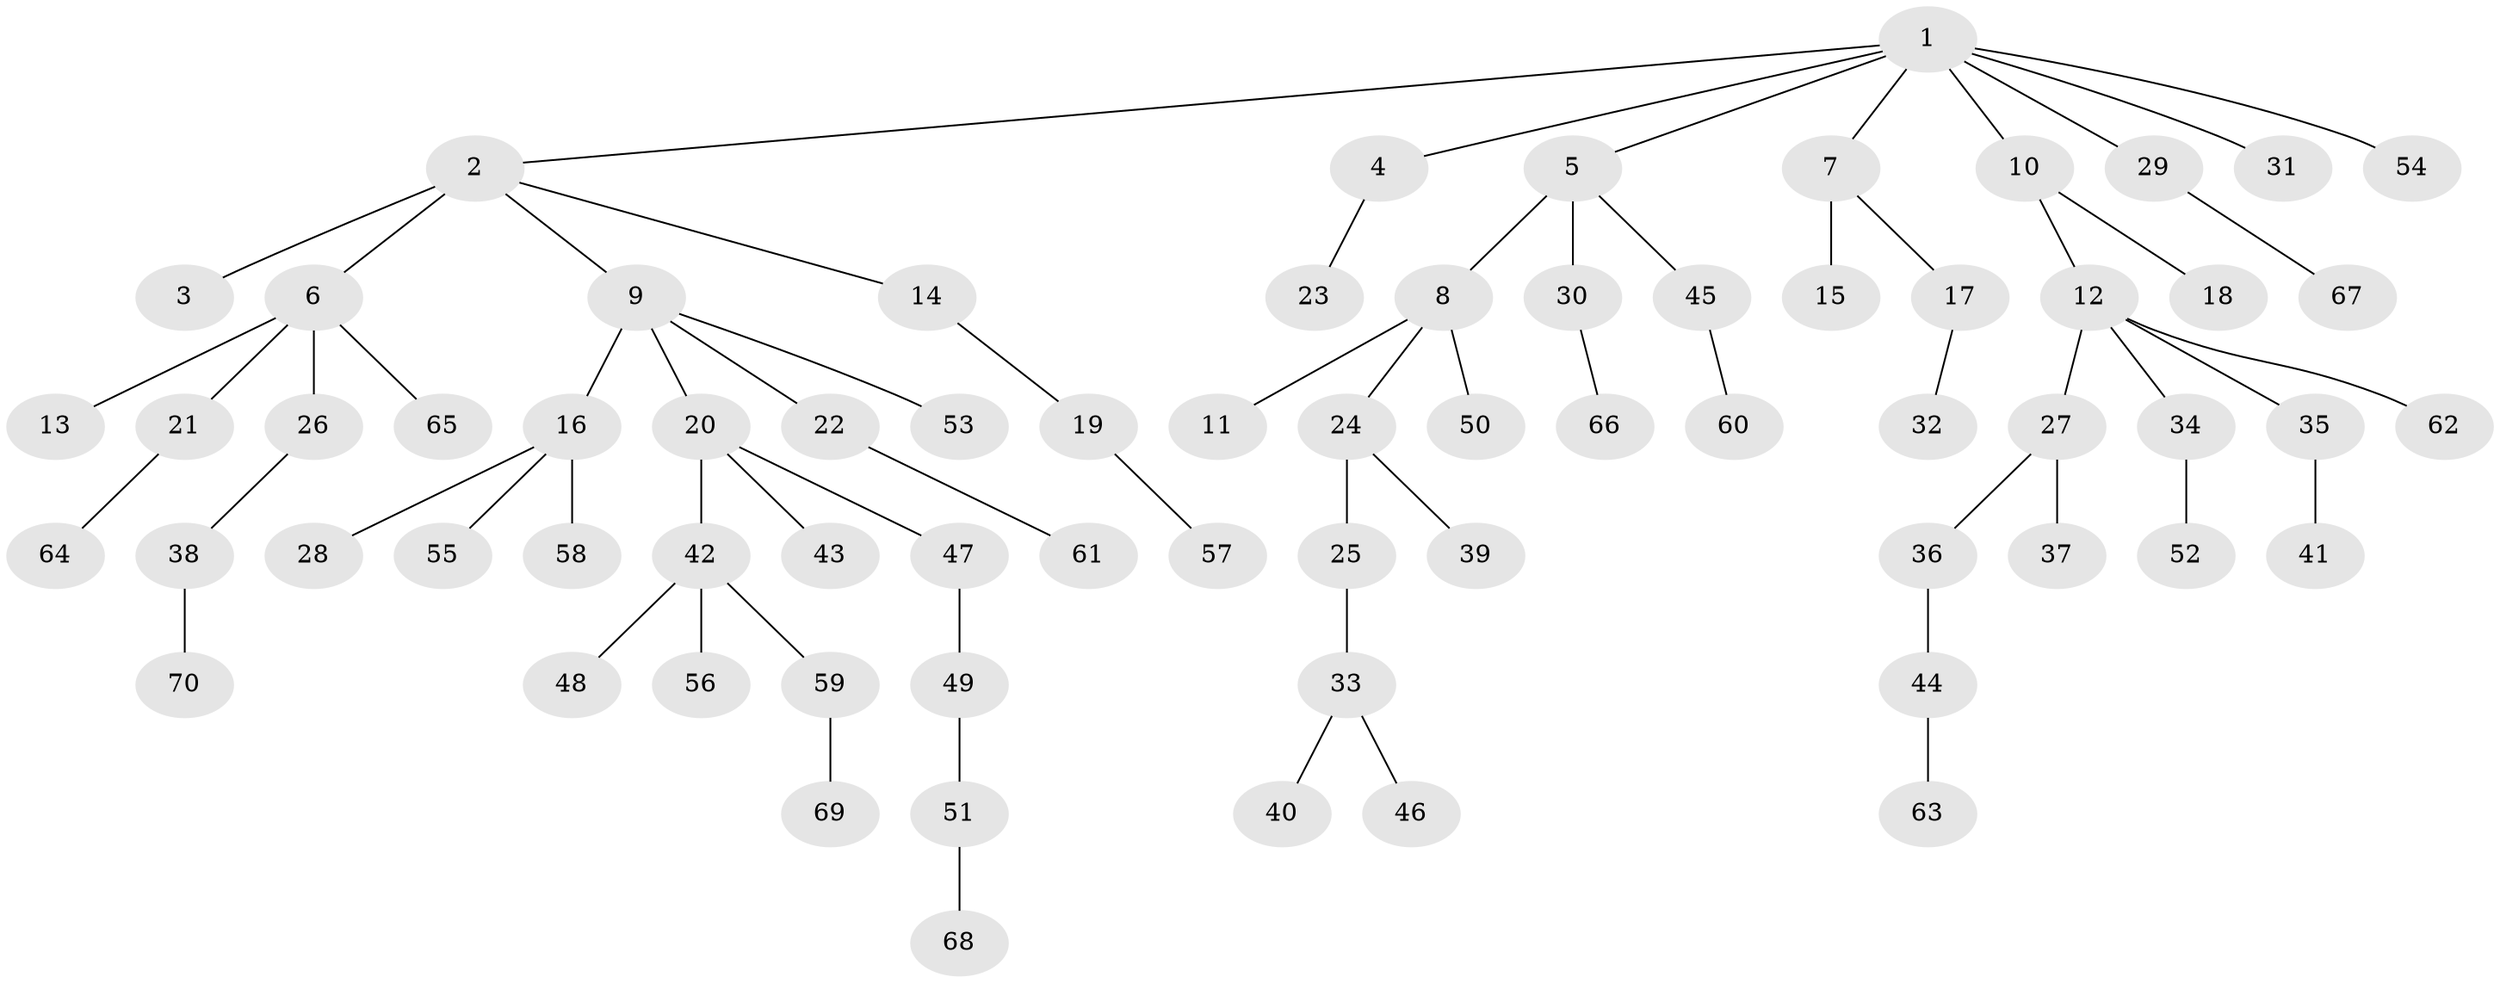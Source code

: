// original degree distribution, {9: 0.007194244604316547, 5: 0.02877697841726619, 3: 0.1510791366906475, 6: 0.02877697841726619, 4: 0.050359712230215826, 7: 0.007194244604316547, 2: 0.17266187050359713, 1: 0.5539568345323741}
// Generated by graph-tools (version 1.1) at 2025/36/03/09/25 02:36:42]
// undirected, 70 vertices, 69 edges
graph export_dot {
graph [start="1"]
  node [color=gray90,style=filled];
  1;
  2;
  3;
  4;
  5;
  6;
  7;
  8;
  9;
  10;
  11;
  12;
  13;
  14;
  15;
  16;
  17;
  18;
  19;
  20;
  21;
  22;
  23;
  24;
  25;
  26;
  27;
  28;
  29;
  30;
  31;
  32;
  33;
  34;
  35;
  36;
  37;
  38;
  39;
  40;
  41;
  42;
  43;
  44;
  45;
  46;
  47;
  48;
  49;
  50;
  51;
  52;
  53;
  54;
  55;
  56;
  57;
  58;
  59;
  60;
  61;
  62;
  63;
  64;
  65;
  66;
  67;
  68;
  69;
  70;
  1 -- 2 [weight=1.0];
  1 -- 4 [weight=1.0];
  1 -- 5 [weight=1.0];
  1 -- 7 [weight=1.0];
  1 -- 10 [weight=1.0];
  1 -- 29 [weight=1.0];
  1 -- 31 [weight=1.0];
  1 -- 54 [weight=1.0];
  2 -- 3 [weight=2.0];
  2 -- 6 [weight=1.0];
  2 -- 9 [weight=1.0];
  2 -- 14 [weight=1.0];
  4 -- 23 [weight=1.0];
  5 -- 8 [weight=2.0];
  5 -- 30 [weight=1.0];
  5 -- 45 [weight=1.0];
  6 -- 13 [weight=1.0];
  6 -- 21 [weight=1.0];
  6 -- 26 [weight=4.0];
  6 -- 65 [weight=1.0];
  7 -- 15 [weight=3.0];
  7 -- 17 [weight=1.0];
  8 -- 11 [weight=1.0];
  8 -- 24 [weight=1.0];
  8 -- 50 [weight=1.0];
  9 -- 16 [weight=2.0];
  9 -- 20 [weight=1.0];
  9 -- 22 [weight=1.0];
  9 -- 53 [weight=1.0];
  10 -- 12 [weight=1.0];
  10 -- 18 [weight=2.0];
  12 -- 27 [weight=1.0];
  12 -- 34 [weight=1.0];
  12 -- 35 [weight=1.0];
  12 -- 62 [weight=1.0];
  14 -- 19 [weight=1.0];
  16 -- 28 [weight=1.0];
  16 -- 55 [weight=1.0];
  16 -- 58 [weight=1.0];
  17 -- 32 [weight=2.0];
  19 -- 57 [weight=1.0];
  20 -- 42 [weight=1.0];
  20 -- 43 [weight=1.0];
  20 -- 47 [weight=1.0];
  21 -- 64 [weight=1.0];
  22 -- 61 [weight=1.0];
  24 -- 25 [weight=2.0];
  24 -- 39 [weight=1.0];
  25 -- 33 [weight=1.0];
  26 -- 38 [weight=1.0];
  27 -- 36 [weight=1.0];
  27 -- 37 [weight=1.0];
  29 -- 67 [weight=1.0];
  30 -- 66 [weight=1.0];
  33 -- 40 [weight=1.0];
  33 -- 46 [weight=1.0];
  34 -- 52 [weight=1.0];
  35 -- 41 [weight=1.0];
  36 -- 44 [weight=1.0];
  38 -- 70 [weight=1.0];
  42 -- 48 [weight=1.0];
  42 -- 56 [weight=2.0];
  42 -- 59 [weight=1.0];
  44 -- 63 [weight=1.0];
  45 -- 60 [weight=1.0];
  47 -- 49 [weight=2.0];
  49 -- 51 [weight=1.0];
  51 -- 68 [weight=1.0];
  59 -- 69 [weight=1.0];
}
